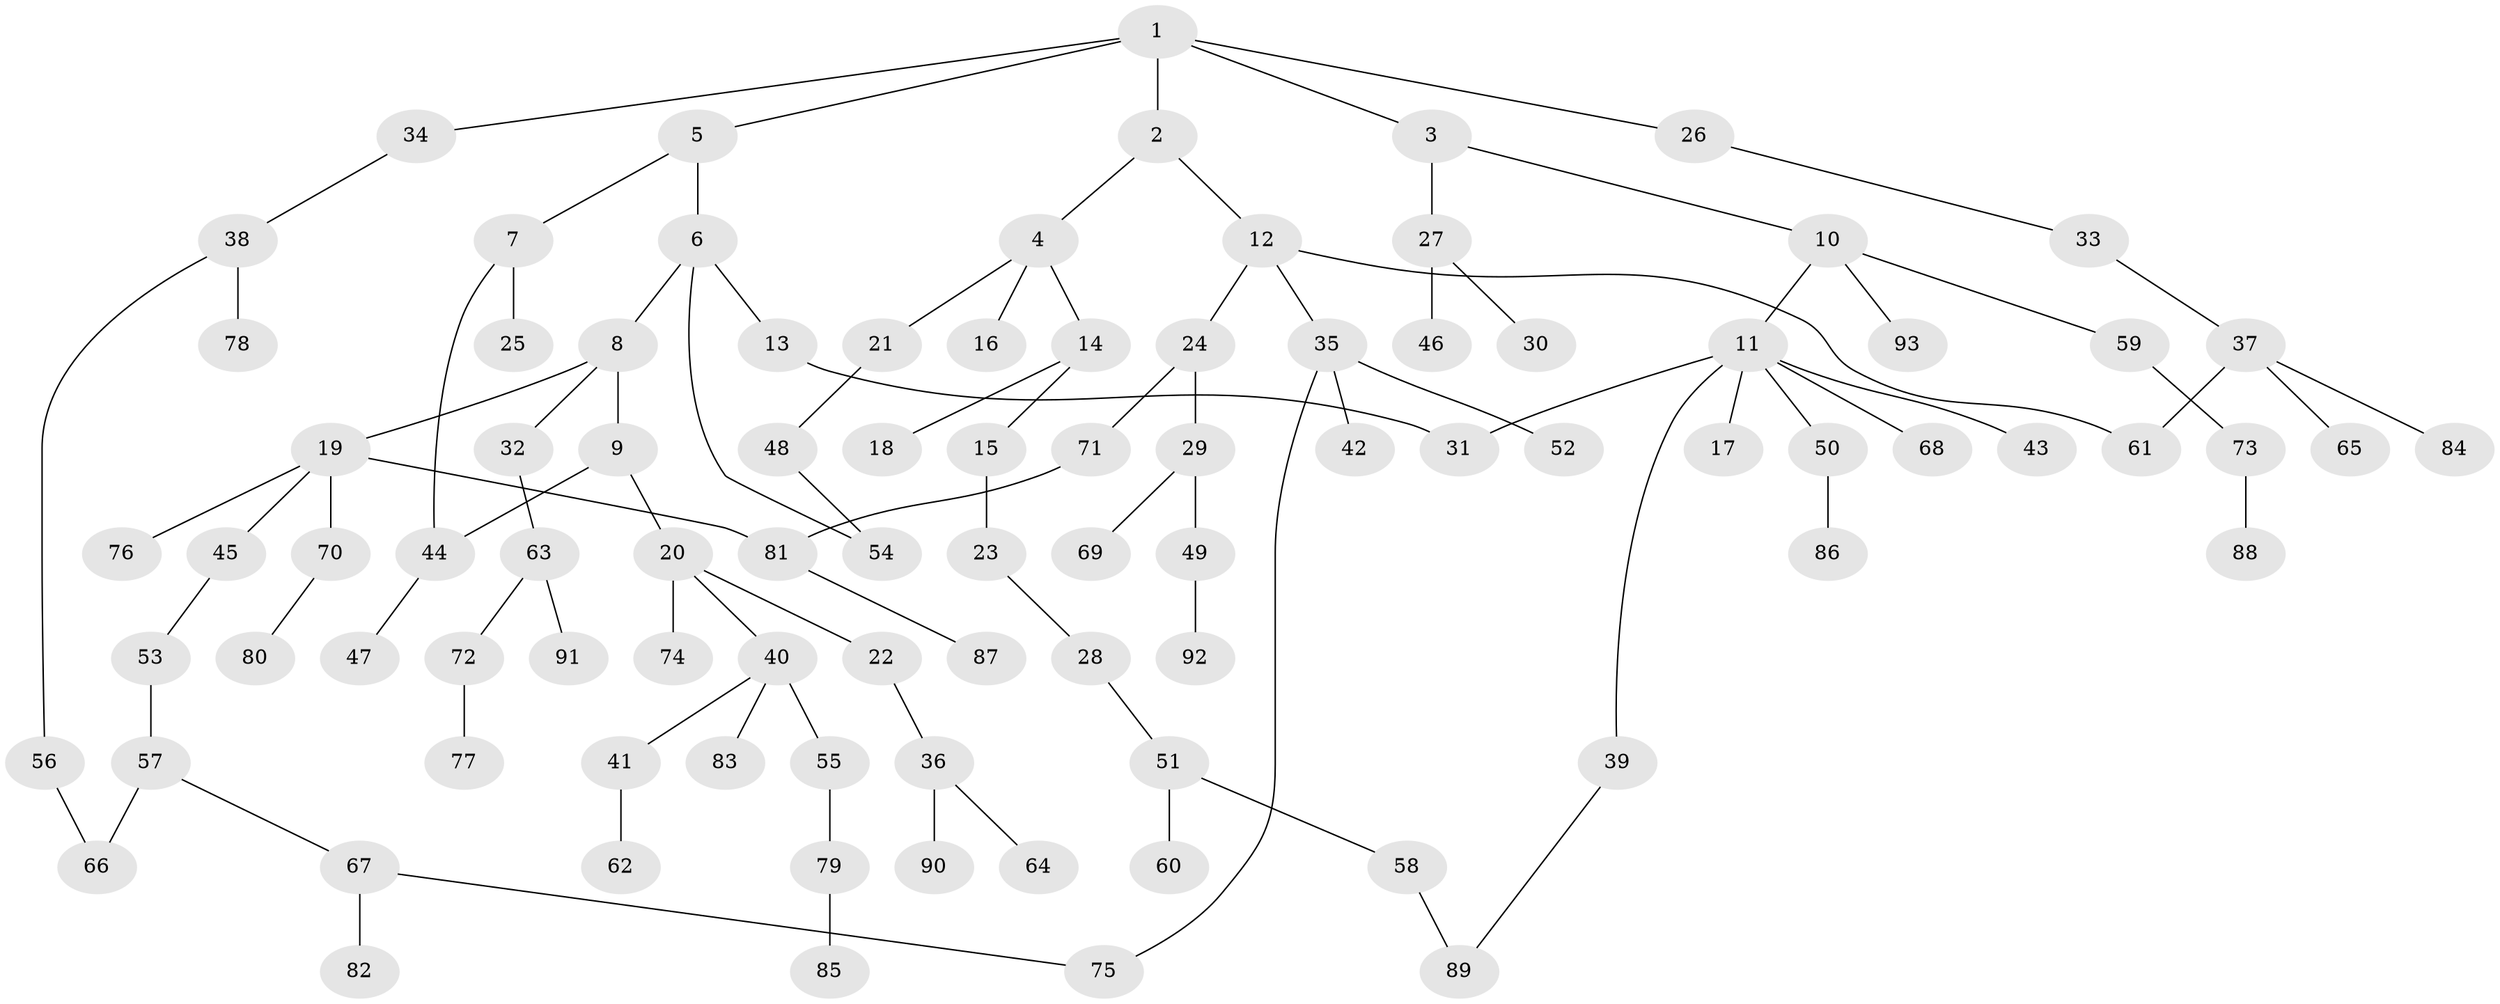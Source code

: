 // coarse degree distribution, {5: 0.029850746268656716, 3: 0.14925373134328357, 4: 0.08955223880597014, 7: 0.014925373134328358, 6: 0.029850746268656716, 2: 0.2835820895522388, 1: 0.40298507462686567}
// Generated by graph-tools (version 1.1) at 2025/23/03/03/25 07:23:30]
// undirected, 93 vertices, 100 edges
graph export_dot {
graph [start="1"]
  node [color=gray90,style=filled];
  1;
  2;
  3;
  4;
  5;
  6;
  7;
  8;
  9;
  10;
  11;
  12;
  13;
  14;
  15;
  16;
  17;
  18;
  19;
  20;
  21;
  22;
  23;
  24;
  25;
  26;
  27;
  28;
  29;
  30;
  31;
  32;
  33;
  34;
  35;
  36;
  37;
  38;
  39;
  40;
  41;
  42;
  43;
  44;
  45;
  46;
  47;
  48;
  49;
  50;
  51;
  52;
  53;
  54;
  55;
  56;
  57;
  58;
  59;
  60;
  61;
  62;
  63;
  64;
  65;
  66;
  67;
  68;
  69;
  70;
  71;
  72;
  73;
  74;
  75;
  76;
  77;
  78;
  79;
  80;
  81;
  82;
  83;
  84;
  85;
  86;
  87;
  88;
  89;
  90;
  91;
  92;
  93;
  1 -- 2;
  1 -- 3;
  1 -- 5;
  1 -- 26;
  1 -- 34;
  2 -- 4;
  2 -- 12;
  3 -- 10;
  3 -- 27;
  4 -- 14;
  4 -- 16;
  4 -- 21;
  5 -- 6;
  5 -- 7;
  6 -- 8;
  6 -- 13;
  6 -- 54;
  7 -- 25;
  7 -- 44;
  8 -- 9;
  8 -- 19;
  8 -- 32;
  9 -- 20;
  9 -- 44;
  10 -- 11;
  10 -- 59;
  10 -- 93;
  11 -- 17;
  11 -- 39;
  11 -- 43;
  11 -- 50;
  11 -- 68;
  11 -- 31;
  12 -- 24;
  12 -- 35;
  12 -- 61;
  13 -- 31;
  14 -- 15;
  14 -- 18;
  15 -- 23;
  19 -- 45;
  19 -- 70;
  19 -- 76;
  19 -- 81;
  20 -- 22;
  20 -- 40;
  20 -- 74;
  21 -- 48;
  22 -- 36;
  23 -- 28;
  24 -- 29;
  24 -- 71;
  26 -- 33;
  27 -- 30;
  27 -- 46;
  28 -- 51;
  29 -- 49;
  29 -- 69;
  32 -- 63;
  33 -- 37;
  34 -- 38;
  35 -- 42;
  35 -- 52;
  35 -- 75;
  36 -- 64;
  36 -- 90;
  37 -- 61;
  37 -- 65;
  37 -- 84;
  38 -- 56;
  38 -- 78;
  39 -- 89;
  40 -- 41;
  40 -- 55;
  40 -- 83;
  41 -- 62;
  44 -- 47;
  45 -- 53;
  48 -- 54;
  49 -- 92;
  50 -- 86;
  51 -- 58;
  51 -- 60;
  53 -- 57;
  55 -- 79;
  56 -- 66;
  57 -- 66;
  57 -- 67;
  58 -- 89;
  59 -- 73;
  63 -- 72;
  63 -- 91;
  67 -- 75;
  67 -- 82;
  70 -- 80;
  71 -- 81;
  72 -- 77;
  73 -- 88;
  79 -- 85;
  81 -- 87;
}

